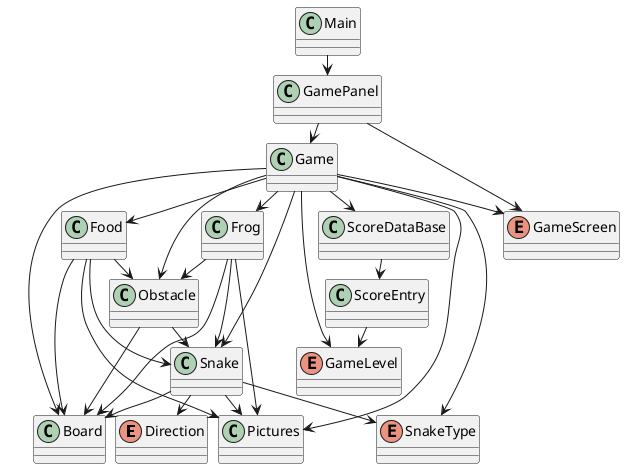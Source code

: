 @startuml ProjectOverview
top to bottom direction
skinparam nodesep 10
skinparam ranksep 20
skinparam classAttributeIconSize 0

' === ENUMY ===
enum Direction
enum GameLevel
enum GameScreen
enum SnakeType

' === KLASY ===
class Main
class GamePanel
class Game
class Board
class Pictures
class Food
class Frog
class Obstacle
class Snake
class ScoreEntry
class ScoreDataBase

' === RELACJE ===
Main --> GamePanel
GamePanel --> Game
Game --> Board
Game --> Pictures
Game --> Snake
Game --> Food
Game --> Frog
Game --> Obstacle
Game --> ScoreDataBase
Game --> GameScreen
Game --> GameLevel
Game --> SnakeType

GamePanel --> GameScreen

Food --> Board
Food --> Pictures
Food --> Obstacle
Food --> Snake

Frog --> Board
Frog --> Pictures
Frog --> Obstacle
Frog --> Snake

Obstacle --> Board
Obstacle --> Snake

Snake --> Board
Snake --> Pictures
Snake --> Direction
Snake --> SnakeType

ScoreEntry --> GameLevel
ScoreDataBase --> ScoreEntry

@enduml
